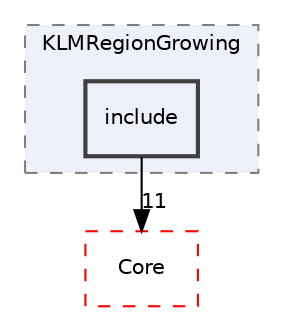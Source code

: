 digraph "include"
{
 // LATEX_PDF_SIZE
  edge [fontname="Helvetica",fontsize="10",labelfontname="Helvetica",labelfontsize="10"];
  node [fontname="Helvetica",fontsize="10",shape=record];
  compound=true
  subgraph clusterdir_e95d769f828a86ca5cf1885152c14c3d {
    graph [ bgcolor="#edf0f7", pencolor="grey50", style="filled,dashed,", label="KLMRegionGrowing", fontname="Helvetica", fontsize="10", URL="dir_e95d769f828a86ca5cf1885152c14c3d.html"]
  dir_7927be78af73bbc864ea9917c0ef5f10 [shape=box, label="include", style="filled,bold,", fillcolor="#edf0f7", color="grey25", URL="dir_7927be78af73bbc864ea9917c0ef5f10.html"];
  }
  dir_cac7f9cecb9aa42a0bd05452dddd8a21 [shape=box, label="Core", style="dashed,", fillcolor="#edf0f7", color="red", URL="dir_cac7f9cecb9aa42a0bd05452dddd8a21.html"];
  dir_7927be78af73bbc864ea9917c0ef5f10->dir_cac7f9cecb9aa42a0bd05452dddd8a21 [headlabel="11", labeldistance=1.5 headhref="dir_000165_000014.html"];
}
